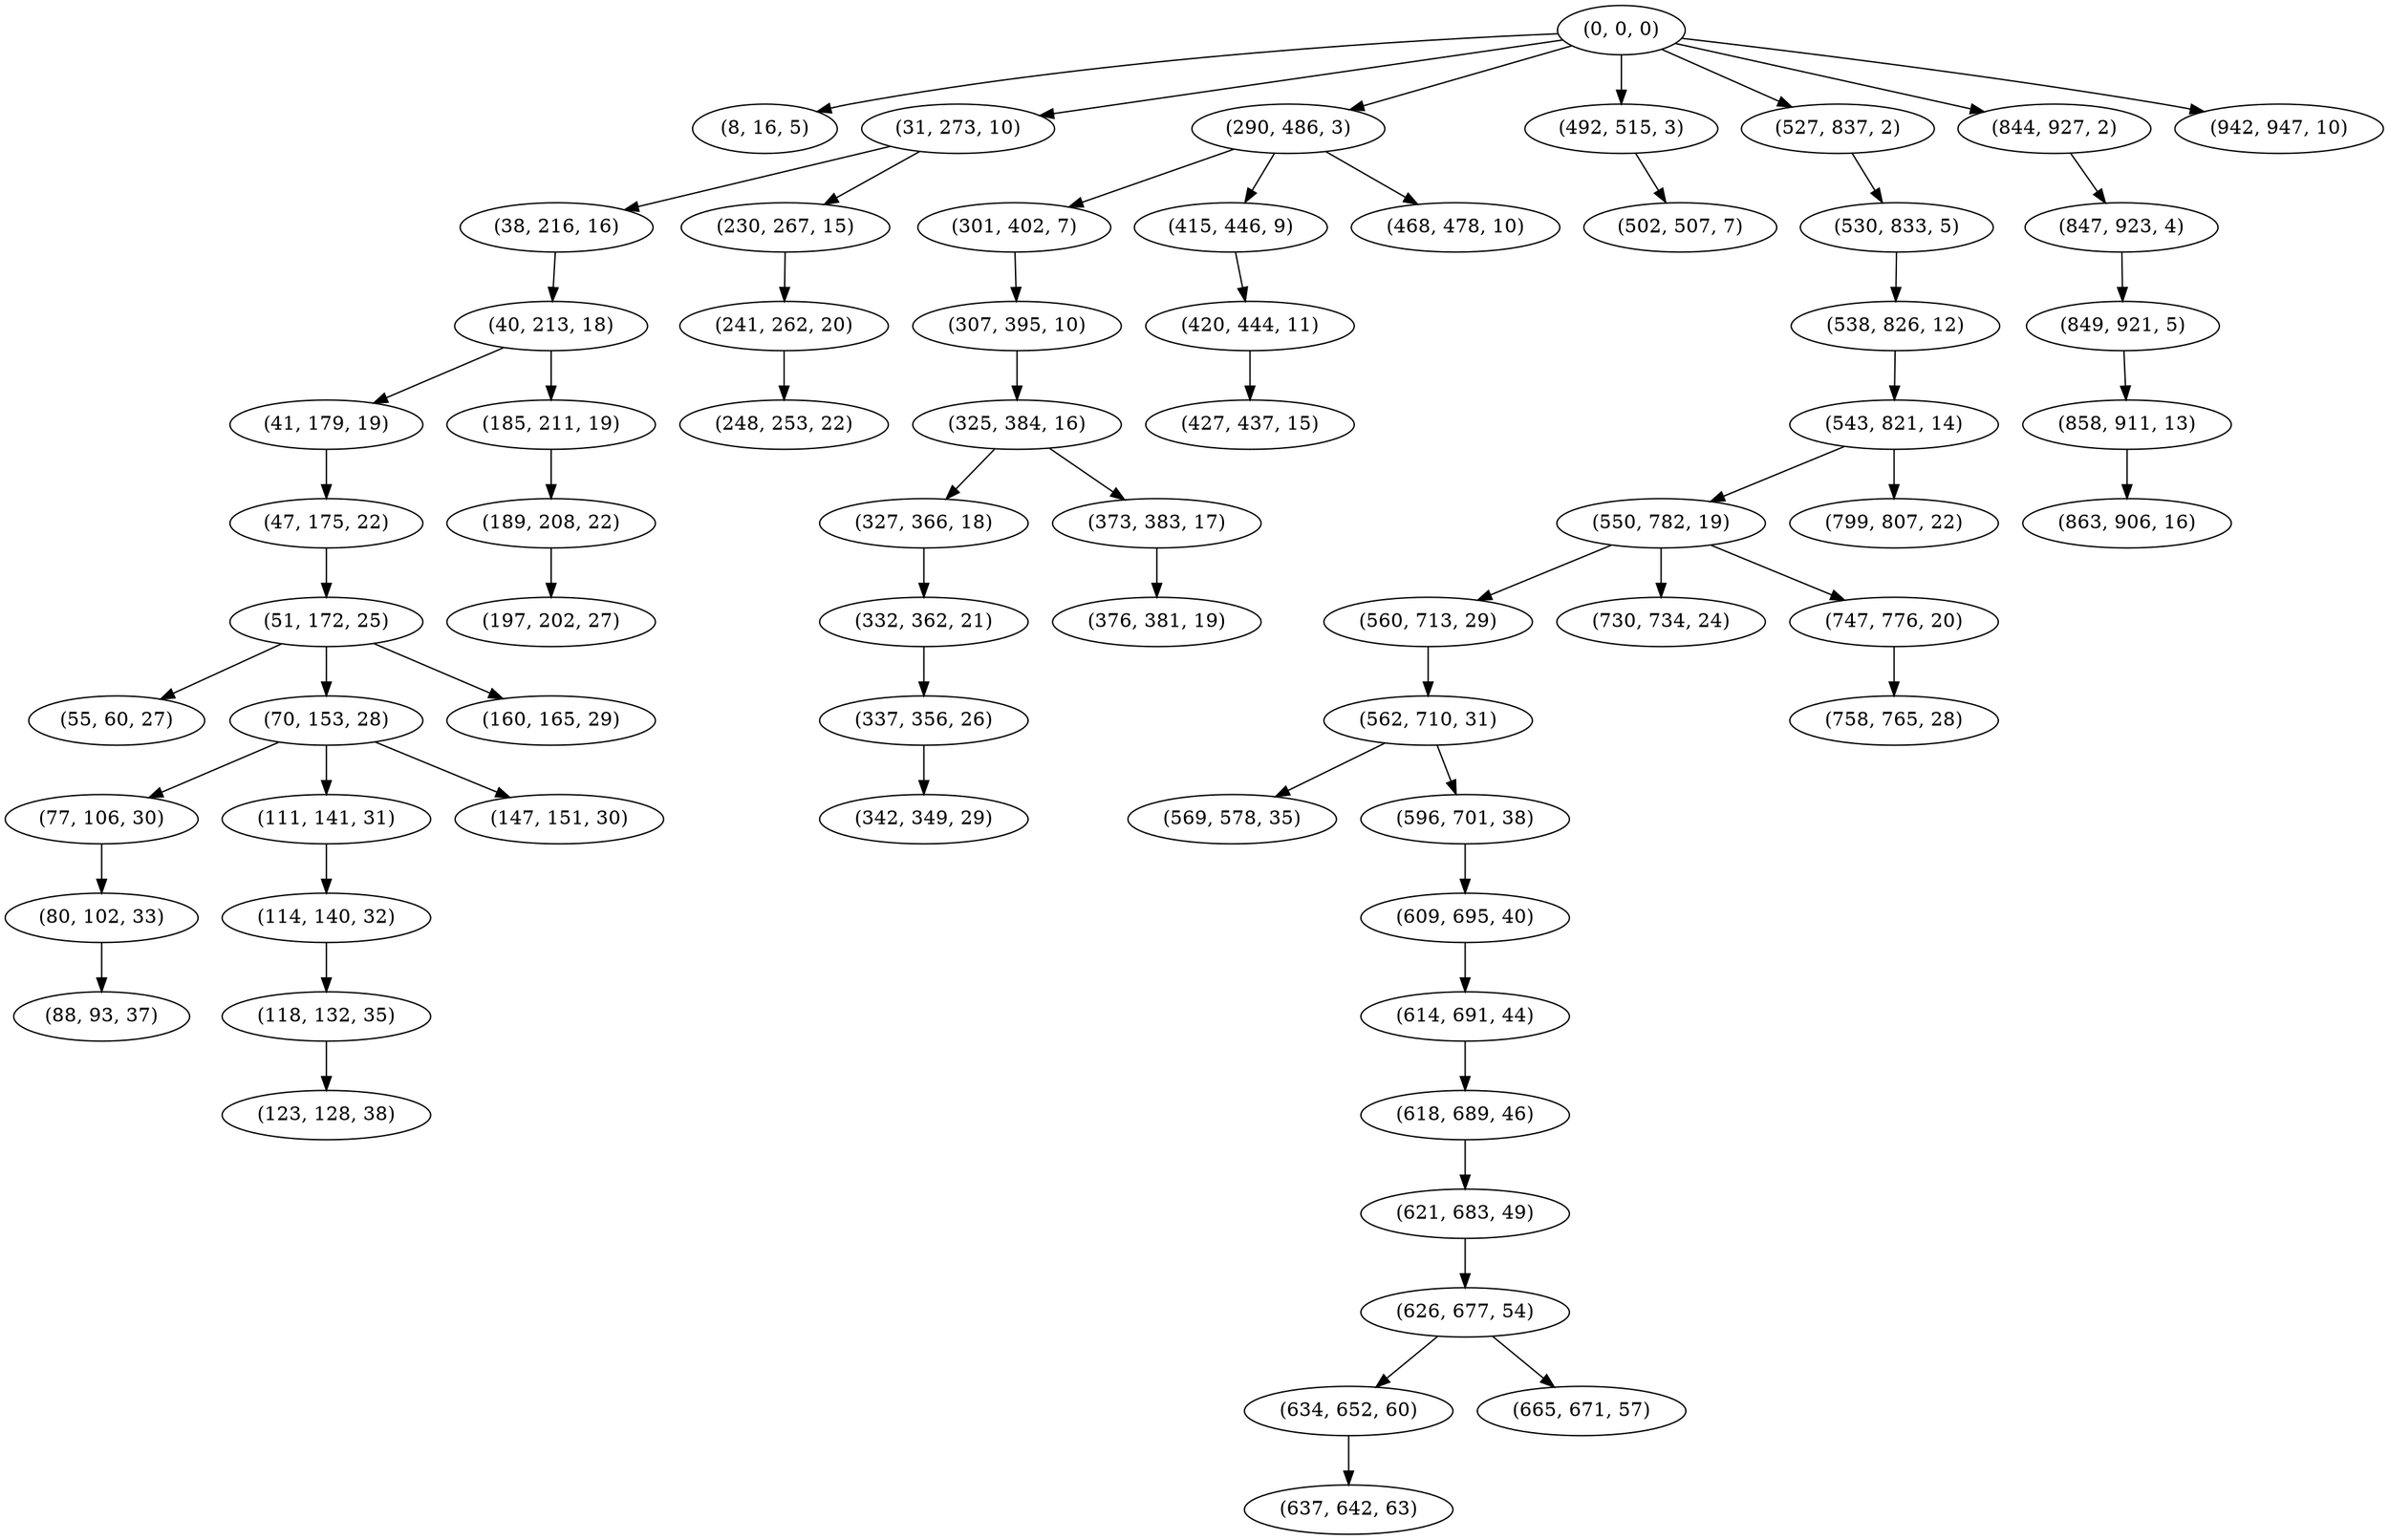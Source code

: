 digraph tree {
    "(0, 0, 0)";
    "(8, 16, 5)";
    "(31, 273, 10)";
    "(38, 216, 16)";
    "(40, 213, 18)";
    "(41, 179, 19)";
    "(47, 175, 22)";
    "(51, 172, 25)";
    "(55, 60, 27)";
    "(70, 153, 28)";
    "(77, 106, 30)";
    "(80, 102, 33)";
    "(88, 93, 37)";
    "(111, 141, 31)";
    "(114, 140, 32)";
    "(118, 132, 35)";
    "(123, 128, 38)";
    "(147, 151, 30)";
    "(160, 165, 29)";
    "(185, 211, 19)";
    "(189, 208, 22)";
    "(197, 202, 27)";
    "(230, 267, 15)";
    "(241, 262, 20)";
    "(248, 253, 22)";
    "(290, 486, 3)";
    "(301, 402, 7)";
    "(307, 395, 10)";
    "(325, 384, 16)";
    "(327, 366, 18)";
    "(332, 362, 21)";
    "(337, 356, 26)";
    "(342, 349, 29)";
    "(373, 383, 17)";
    "(376, 381, 19)";
    "(415, 446, 9)";
    "(420, 444, 11)";
    "(427, 437, 15)";
    "(468, 478, 10)";
    "(492, 515, 3)";
    "(502, 507, 7)";
    "(527, 837, 2)";
    "(530, 833, 5)";
    "(538, 826, 12)";
    "(543, 821, 14)";
    "(550, 782, 19)";
    "(560, 713, 29)";
    "(562, 710, 31)";
    "(569, 578, 35)";
    "(596, 701, 38)";
    "(609, 695, 40)";
    "(614, 691, 44)";
    "(618, 689, 46)";
    "(621, 683, 49)";
    "(626, 677, 54)";
    "(634, 652, 60)";
    "(637, 642, 63)";
    "(665, 671, 57)";
    "(730, 734, 24)";
    "(747, 776, 20)";
    "(758, 765, 28)";
    "(799, 807, 22)";
    "(844, 927, 2)";
    "(847, 923, 4)";
    "(849, 921, 5)";
    "(858, 911, 13)";
    "(863, 906, 16)";
    "(942, 947, 10)";
    "(0, 0, 0)" -> "(8, 16, 5)";
    "(0, 0, 0)" -> "(31, 273, 10)";
    "(0, 0, 0)" -> "(290, 486, 3)";
    "(0, 0, 0)" -> "(492, 515, 3)";
    "(0, 0, 0)" -> "(527, 837, 2)";
    "(0, 0, 0)" -> "(844, 927, 2)";
    "(0, 0, 0)" -> "(942, 947, 10)";
    "(31, 273, 10)" -> "(38, 216, 16)";
    "(31, 273, 10)" -> "(230, 267, 15)";
    "(38, 216, 16)" -> "(40, 213, 18)";
    "(40, 213, 18)" -> "(41, 179, 19)";
    "(40, 213, 18)" -> "(185, 211, 19)";
    "(41, 179, 19)" -> "(47, 175, 22)";
    "(47, 175, 22)" -> "(51, 172, 25)";
    "(51, 172, 25)" -> "(55, 60, 27)";
    "(51, 172, 25)" -> "(70, 153, 28)";
    "(51, 172, 25)" -> "(160, 165, 29)";
    "(70, 153, 28)" -> "(77, 106, 30)";
    "(70, 153, 28)" -> "(111, 141, 31)";
    "(70, 153, 28)" -> "(147, 151, 30)";
    "(77, 106, 30)" -> "(80, 102, 33)";
    "(80, 102, 33)" -> "(88, 93, 37)";
    "(111, 141, 31)" -> "(114, 140, 32)";
    "(114, 140, 32)" -> "(118, 132, 35)";
    "(118, 132, 35)" -> "(123, 128, 38)";
    "(185, 211, 19)" -> "(189, 208, 22)";
    "(189, 208, 22)" -> "(197, 202, 27)";
    "(230, 267, 15)" -> "(241, 262, 20)";
    "(241, 262, 20)" -> "(248, 253, 22)";
    "(290, 486, 3)" -> "(301, 402, 7)";
    "(290, 486, 3)" -> "(415, 446, 9)";
    "(290, 486, 3)" -> "(468, 478, 10)";
    "(301, 402, 7)" -> "(307, 395, 10)";
    "(307, 395, 10)" -> "(325, 384, 16)";
    "(325, 384, 16)" -> "(327, 366, 18)";
    "(325, 384, 16)" -> "(373, 383, 17)";
    "(327, 366, 18)" -> "(332, 362, 21)";
    "(332, 362, 21)" -> "(337, 356, 26)";
    "(337, 356, 26)" -> "(342, 349, 29)";
    "(373, 383, 17)" -> "(376, 381, 19)";
    "(415, 446, 9)" -> "(420, 444, 11)";
    "(420, 444, 11)" -> "(427, 437, 15)";
    "(492, 515, 3)" -> "(502, 507, 7)";
    "(527, 837, 2)" -> "(530, 833, 5)";
    "(530, 833, 5)" -> "(538, 826, 12)";
    "(538, 826, 12)" -> "(543, 821, 14)";
    "(543, 821, 14)" -> "(550, 782, 19)";
    "(543, 821, 14)" -> "(799, 807, 22)";
    "(550, 782, 19)" -> "(560, 713, 29)";
    "(550, 782, 19)" -> "(730, 734, 24)";
    "(550, 782, 19)" -> "(747, 776, 20)";
    "(560, 713, 29)" -> "(562, 710, 31)";
    "(562, 710, 31)" -> "(569, 578, 35)";
    "(562, 710, 31)" -> "(596, 701, 38)";
    "(596, 701, 38)" -> "(609, 695, 40)";
    "(609, 695, 40)" -> "(614, 691, 44)";
    "(614, 691, 44)" -> "(618, 689, 46)";
    "(618, 689, 46)" -> "(621, 683, 49)";
    "(621, 683, 49)" -> "(626, 677, 54)";
    "(626, 677, 54)" -> "(634, 652, 60)";
    "(626, 677, 54)" -> "(665, 671, 57)";
    "(634, 652, 60)" -> "(637, 642, 63)";
    "(747, 776, 20)" -> "(758, 765, 28)";
    "(844, 927, 2)" -> "(847, 923, 4)";
    "(847, 923, 4)" -> "(849, 921, 5)";
    "(849, 921, 5)" -> "(858, 911, 13)";
    "(858, 911, 13)" -> "(863, 906, 16)";
}

